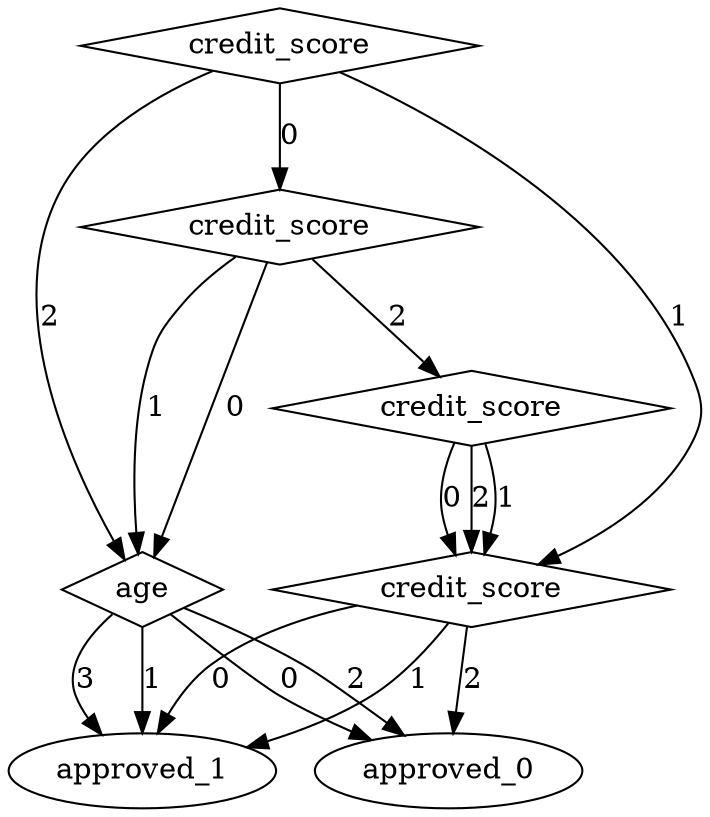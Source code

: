 digraph {
node [label=approved_1,style=""] approved_1
node [label=approved_0,style=""] approved_0
node [label=approved_1,style=""] approved_1
node [label=approved_0,style=""] approved_0
node [label=approved_0,style=""] approved_0
node [label=approved_1,style=""] approved_1
node [label=approved_1,style=""] approved_1
node [label=age,shape="diamond",style=""] 4
node [label=credit_score,shape="diamond",style=""] 3
node [label=credit_score,shape="diamond",style=""] 2
node [label=credit_score,shape="diamond",style=""] 1
node [label=credit_score,shape="diamond",style=""] 0

4 -> approved_1 [label="3"]
4 -> approved_0 [label="2"]
4 -> approved_1 [label="1"]
4 -> approved_0 [label="0"]
3 -> approved_0 [label="2"]
3 -> approved_1 [label="1"]
3 -> approved_1 [label="0"]
2 -> 3 [label="2"]
2 -> 3 [label="1"]
2 -> 3 [label="0"]
1 -> 2 [label="2"]
1 -> 4 [label="1"]
1 -> 4 [label="0"]
0 -> 4 [label="2"]
0 -> 3 [label="1"]
0 -> 1 [label="0"]
}
